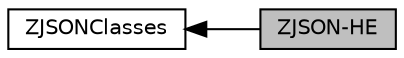 digraph "ZJSON-HE"
{
  edge [fontname="Helvetica",fontsize="10",labelfontname="Helvetica",labelfontsize="10"];
  node [fontname="Helvetica",fontsize="10",shape=record];
  rankdir=LR;
  Node1 [label="ZJSONClasses",height=0.2,width=0.4,color="black", fillcolor="white", style="filled",URL="$group__z_j_s_o_n_classes.html",tooltip="The JSON data transfer classes of the library. "];
  Node0 [label="ZJSON-HE",height=0.2,width=0.4,color="black", fillcolor="grey75", style="filled", fontcolor="black"];
  Node1->Node0 [shape=plaintext, dir="back", style="solid"];
}
